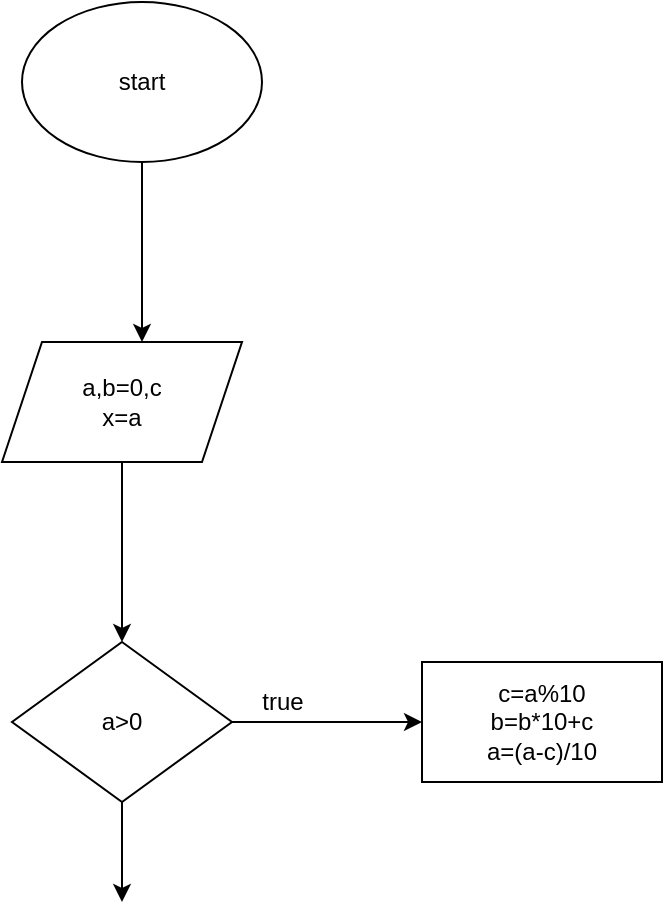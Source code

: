 <mxfile version="14.7.1" type="github">
  <diagram id="FLws0Va1AgkbDDRm26dX" name="Page-1">
    <mxGraphModel dx="1102" dy="1714" grid="1" gridSize="10" guides="1" tooltips="1" connect="1" arrows="1" fold="1" page="1" pageScale="1" pageWidth="850" pageHeight="1100" math="0" shadow="0">
      <root>
        <mxCell id="0" />
        <mxCell id="1" parent="0" />
        <mxCell id="6aiVIN63TPeD5is2aV9m-3" style="edgeStyle=orthogonalEdgeStyle;rounded=0;orthogonalLoop=1;jettySize=auto;html=1;" edge="1" parent="1" source="6aiVIN63TPeD5is2aV9m-1">
          <mxGeometry relative="1" as="geometry">
            <mxPoint x="230" y="-910" as="targetPoint" />
          </mxGeometry>
        </mxCell>
        <mxCell id="6aiVIN63TPeD5is2aV9m-1" value="start" style="ellipse;whiteSpace=wrap;html=1;" vertex="1" parent="1">
          <mxGeometry x="170" y="-1080" width="120" height="80" as="geometry" />
        </mxCell>
        <mxCell id="6aiVIN63TPeD5is2aV9m-6" style="edgeStyle=orthogonalEdgeStyle;rounded=0;orthogonalLoop=1;jettySize=auto;html=1;" edge="1" parent="1" source="6aiVIN63TPeD5is2aV9m-2">
          <mxGeometry relative="1" as="geometry">
            <mxPoint x="220" y="-760" as="targetPoint" />
          </mxGeometry>
        </mxCell>
        <mxCell id="6aiVIN63TPeD5is2aV9m-2" value="a,b=0,c&lt;br&gt;x=a" style="shape=parallelogram;perimeter=parallelogramPerimeter;whiteSpace=wrap;html=1;fixedSize=1;" vertex="1" parent="1">
          <mxGeometry x="160" y="-910" width="120" height="60" as="geometry" />
        </mxCell>
        <mxCell id="6aiVIN63TPeD5is2aV9m-13" style="edgeStyle=orthogonalEdgeStyle;rounded=0;orthogonalLoop=1;jettySize=auto;html=1;exitX=0.5;exitY=1;exitDx=0;exitDy=0;" edge="1" parent="1" source="6aiVIN63TPeD5is2aV9m-4">
          <mxGeometry relative="1" as="geometry">
            <mxPoint x="220" y="-630" as="targetPoint" />
          </mxGeometry>
        </mxCell>
        <mxCell id="6aiVIN63TPeD5is2aV9m-18" style="edgeStyle=orthogonalEdgeStyle;rounded=0;orthogonalLoop=1;jettySize=auto;html=1;" edge="1" parent="1" source="6aiVIN63TPeD5is2aV9m-4" target="6aiVIN63TPeD5is2aV9m-19">
          <mxGeometry relative="1" as="geometry">
            <mxPoint x="430" y="-720" as="targetPoint" />
          </mxGeometry>
        </mxCell>
        <mxCell id="6aiVIN63TPeD5is2aV9m-4" value="a&amp;gt;0" style="rhombus;whiteSpace=wrap;html=1;" vertex="1" parent="1">
          <mxGeometry x="165" y="-760" width="110" height="80" as="geometry" />
        </mxCell>
        <mxCell id="6aiVIN63TPeD5is2aV9m-19" value="c=a%10&lt;br&gt;b=b*10+c&lt;br&gt;a=(a-c)/10" style="rounded=0;whiteSpace=wrap;html=1;" vertex="1" parent="1">
          <mxGeometry x="370" y="-750" width="120" height="60" as="geometry" />
        </mxCell>
        <mxCell id="6aiVIN63TPeD5is2aV9m-20" value="true" style="text;html=1;align=center;verticalAlign=middle;resizable=0;points=[];autosize=1;strokeColor=none;" vertex="1" parent="1">
          <mxGeometry x="280" y="-740" width="40" height="20" as="geometry" />
        </mxCell>
      </root>
    </mxGraphModel>
  </diagram>
</mxfile>
